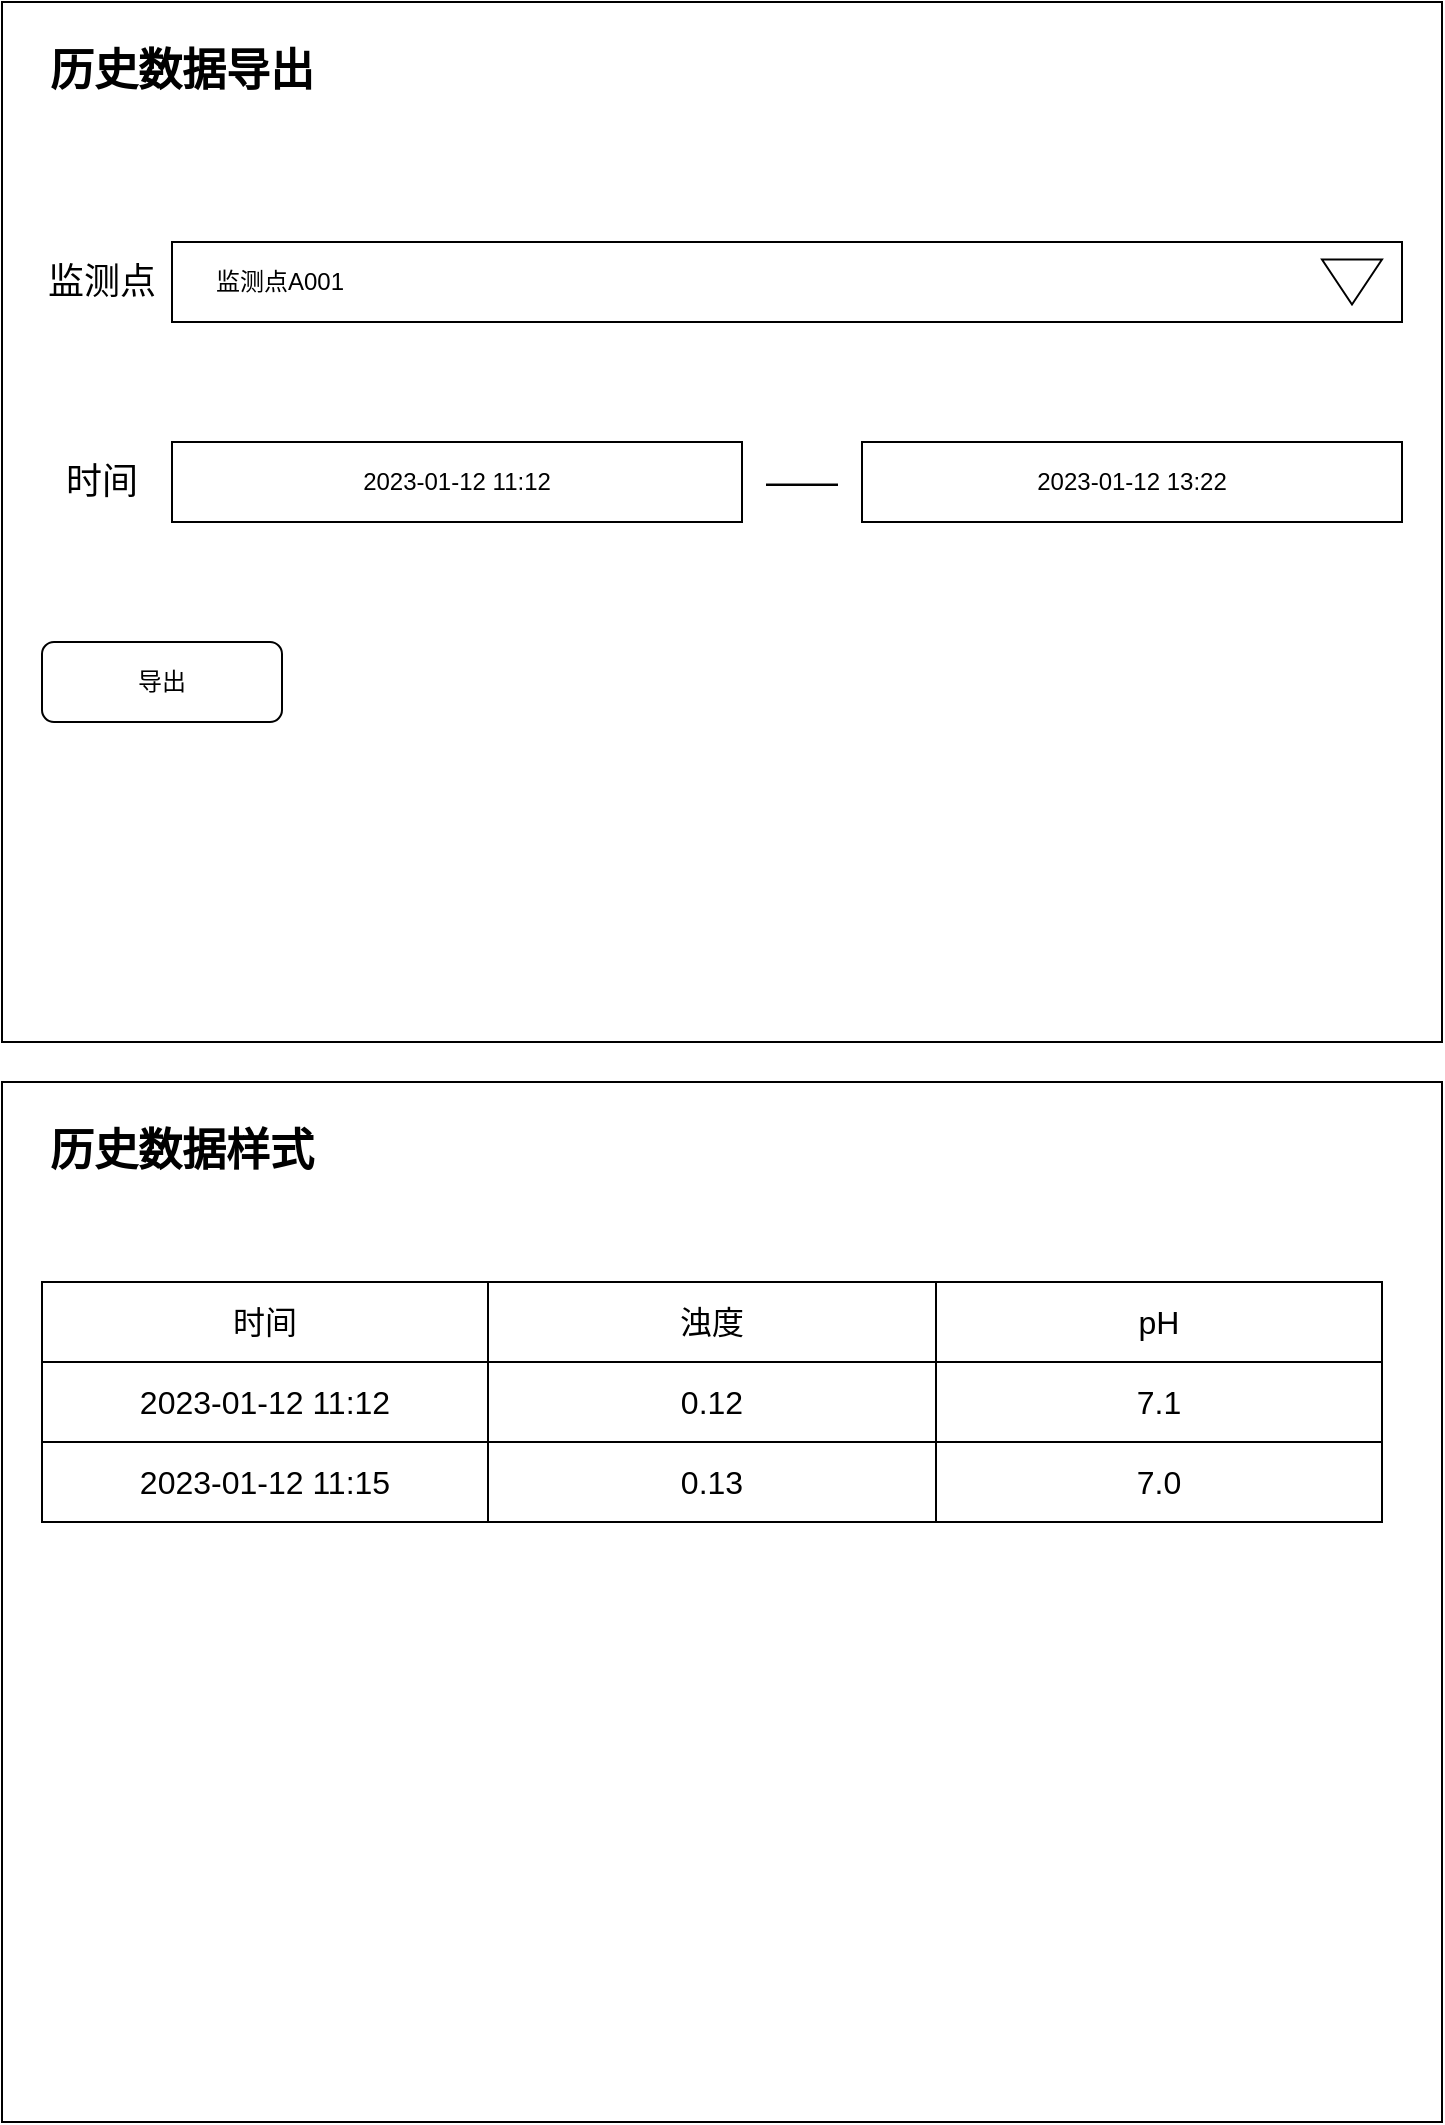 <mxfile version="21.0.2" type="github">
  <diagram name="第 1 页" id="KPaHdyQvASOpEPyDmzPb">
    <mxGraphModel dx="1434" dy="796" grid="1" gridSize="10" guides="1" tooltips="1" connect="1" arrows="1" fold="1" page="1" pageScale="1" pageWidth="827" pageHeight="1169" math="0" shadow="0">
      <root>
        <mxCell id="0" />
        <mxCell id="1" parent="0" />
        <mxCell id="-34FdK1UEqagUUGcjElj-2" value="" style="rounded=0;whiteSpace=wrap;html=1;" vertex="1" parent="1">
          <mxGeometry x="40" y="80" width="720" height="520" as="geometry" />
        </mxCell>
        <mxCell id="-34FdK1UEqagUUGcjElj-3" value="&amp;nbsp; &amp;nbsp; &amp;nbsp; 监测点A001" style="rounded=0;whiteSpace=wrap;html=1;align=left;" vertex="1" parent="1">
          <mxGeometry x="125" y="200" width="615" height="40" as="geometry" />
        </mxCell>
        <mxCell id="-34FdK1UEqagUUGcjElj-4" value="监测点" style="text;strokeColor=none;align=center;fillColor=none;html=1;verticalAlign=middle;whiteSpace=wrap;rounded=0;fontSize=18;" vertex="1" parent="1">
          <mxGeometry x="60" y="205" width="60" height="30" as="geometry" />
        </mxCell>
        <mxCell id="-34FdK1UEqagUUGcjElj-5" value="2023-01-12 11:12" style="rounded=0;whiteSpace=wrap;html=1;" vertex="1" parent="1">
          <mxGeometry x="125" y="300" width="285" height="40" as="geometry" />
        </mxCell>
        <mxCell id="-34FdK1UEqagUUGcjElj-6" value="时间" style="text;strokeColor=none;align=center;fillColor=none;html=1;verticalAlign=middle;whiteSpace=wrap;rounded=0;fontSize=18;" vertex="1" parent="1">
          <mxGeometry x="60" y="305" width="60" height="30" as="geometry" />
        </mxCell>
        <mxCell id="-34FdK1UEqagUUGcjElj-7" value="2023-01-12 13:22" style="rounded=0;whiteSpace=wrap;html=1;" vertex="1" parent="1">
          <mxGeometry x="470" y="300" width="270" height="40" as="geometry" />
        </mxCell>
        <mxCell id="-34FdK1UEqagUUGcjElj-11" value="——" style="text;strokeColor=none;align=center;fillColor=none;html=1;verticalAlign=middle;whiteSpace=wrap;rounded=0;fontSize=18;" vertex="1" parent="1">
          <mxGeometry x="410" y="305" width="60" height="30" as="geometry" />
        </mxCell>
        <mxCell id="-34FdK1UEqagUUGcjElj-12" value="" style="triangle;whiteSpace=wrap;html=1;direction=south;" vertex="1" parent="1">
          <mxGeometry x="700" y="208.75" width="30" height="22.5" as="geometry" />
        </mxCell>
        <mxCell id="-34FdK1UEqagUUGcjElj-13" value="历史数据导出" style="text;strokeColor=none;align=center;fillColor=none;html=1;verticalAlign=middle;whiteSpace=wrap;rounded=0;fontSize=22;fontStyle=1" vertex="1" parent="1">
          <mxGeometry x="60" y="100" width="140" height="30" as="geometry" />
        </mxCell>
        <mxCell id="-34FdK1UEqagUUGcjElj-15" value="导出" style="rounded=1;whiteSpace=wrap;html=1;" vertex="1" parent="1">
          <mxGeometry x="60" y="400" width="120" height="40" as="geometry" />
        </mxCell>
        <mxCell id="-34FdK1UEqagUUGcjElj-16" value="" style="rounded=0;whiteSpace=wrap;html=1;" vertex="1" parent="1">
          <mxGeometry x="40" y="620" width="720" height="520" as="geometry" />
        </mxCell>
        <mxCell id="-34FdK1UEqagUUGcjElj-24" value="历史数据样式" style="text;strokeColor=none;align=center;fillColor=none;html=1;verticalAlign=middle;whiteSpace=wrap;rounded=0;fontSize=22;fontStyle=1" vertex="1" parent="1">
          <mxGeometry x="60" y="640" width="140" height="30" as="geometry" />
        </mxCell>
        <mxCell id="-34FdK1UEqagUUGcjElj-26" value="" style="shape=table;startSize=0;container=1;collapsible=0;childLayout=tableLayout;fontSize=16;" vertex="1" parent="1">
          <mxGeometry x="60" y="720" width="670" height="120" as="geometry" />
        </mxCell>
        <mxCell id="-34FdK1UEqagUUGcjElj-27" value="" style="shape=tableRow;horizontal=0;startSize=0;swimlaneHead=0;swimlaneBody=0;strokeColor=inherit;top=0;left=0;bottom=0;right=0;collapsible=0;dropTarget=0;fillColor=none;points=[[0,0.5],[1,0.5]];portConstraint=eastwest;fontSize=16;" vertex="1" parent="-34FdK1UEqagUUGcjElj-26">
          <mxGeometry width="670" height="40" as="geometry" />
        </mxCell>
        <mxCell id="-34FdK1UEqagUUGcjElj-28" value="时间" style="shape=partialRectangle;html=1;whiteSpace=wrap;connectable=0;strokeColor=inherit;overflow=hidden;fillColor=none;top=0;left=0;bottom=0;right=0;pointerEvents=1;fontSize=16;" vertex="1" parent="-34FdK1UEqagUUGcjElj-27">
          <mxGeometry width="223" height="40" as="geometry">
            <mxRectangle width="223" height="40" as="alternateBounds" />
          </mxGeometry>
        </mxCell>
        <mxCell id="-34FdK1UEqagUUGcjElj-29" value="浊度" style="shape=partialRectangle;html=1;whiteSpace=wrap;connectable=0;strokeColor=inherit;overflow=hidden;fillColor=none;top=0;left=0;bottom=0;right=0;pointerEvents=1;fontSize=16;" vertex="1" parent="-34FdK1UEqagUUGcjElj-27">
          <mxGeometry x="223" width="224" height="40" as="geometry">
            <mxRectangle width="224" height="40" as="alternateBounds" />
          </mxGeometry>
        </mxCell>
        <mxCell id="-34FdK1UEqagUUGcjElj-30" value="pH" style="shape=partialRectangle;html=1;whiteSpace=wrap;connectable=0;strokeColor=inherit;overflow=hidden;fillColor=none;top=0;left=0;bottom=0;right=0;pointerEvents=1;fontSize=16;" vertex="1" parent="-34FdK1UEqagUUGcjElj-27">
          <mxGeometry x="447" width="223" height="40" as="geometry">
            <mxRectangle width="223" height="40" as="alternateBounds" />
          </mxGeometry>
        </mxCell>
        <mxCell id="-34FdK1UEqagUUGcjElj-31" value="" style="shape=tableRow;horizontal=0;startSize=0;swimlaneHead=0;swimlaneBody=0;strokeColor=inherit;top=0;left=0;bottom=0;right=0;collapsible=0;dropTarget=0;fillColor=none;points=[[0,0.5],[1,0.5]];portConstraint=eastwest;fontSize=16;" vertex="1" parent="-34FdK1UEqagUUGcjElj-26">
          <mxGeometry y="40" width="670" height="40" as="geometry" />
        </mxCell>
        <mxCell id="-34FdK1UEqagUUGcjElj-32" value="2023-01-12 11:12" style="shape=partialRectangle;html=1;whiteSpace=wrap;connectable=0;strokeColor=inherit;overflow=hidden;fillColor=none;top=0;left=0;bottom=0;right=0;pointerEvents=1;fontSize=16;" vertex="1" parent="-34FdK1UEqagUUGcjElj-31">
          <mxGeometry width="223" height="40" as="geometry">
            <mxRectangle width="223" height="40" as="alternateBounds" />
          </mxGeometry>
        </mxCell>
        <mxCell id="-34FdK1UEqagUUGcjElj-33" value="0.12" style="shape=partialRectangle;html=1;whiteSpace=wrap;connectable=0;strokeColor=inherit;overflow=hidden;fillColor=none;top=0;left=0;bottom=0;right=0;pointerEvents=1;fontSize=16;" vertex="1" parent="-34FdK1UEqagUUGcjElj-31">
          <mxGeometry x="223" width="224" height="40" as="geometry">
            <mxRectangle width="224" height="40" as="alternateBounds" />
          </mxGeometry>
        </mxCell>
        <mxCell id="-34FdK1UEqagUUGcjElj-34" value="7.1" style="shape=partialRectangle;html=1;whiteSpace=wrap;connectable=0;strokeColor=inherit;overflow=hidden;fillColor=none;top=0;left=0;bottom=0;right=0;pointerEvents=1;fontSize=16;" vertex="1" parent="-34FdK1UEqagUUGcjElj-31">
          <mxGeometry x="447" width="223" height="40" as="geometry">
            <mxRectangle width="223" height="40" as="alternateBounds" />
          </mxGeometry>
        </mxCell>
        <mxCell id="-34FdK1UEqagUUGcjElj-35" value="" style="shape=tableRow;horizontal=0;startSize=0;swimlaneHead=0;swimlaneBody=0;strokeColor=inherit;top=0;left=0;bottom=0;right=0;collapsible=0;dropTarget=0;fillColor=none;points=[[0,0.5],[1,0.5]];portConstraint=eastwest;fontSize=16;" vertex="1" parent="-34FdK1UEqagUUGcjElj-26">
          <mxGeometry y="80" width="670" height="40" as="geometry" />
        </mxCell>
        <mxCell id="-34FdK1UEqagUUGcjElj-36" value="2023-01-12 11:15" style="shape=partialRectangle;html=1;whiteSpace=wrap;connectable=0;strokeColor=inherit;overflow=hidden;fillColor=none;top=0;left=0;bottom=0;right=0;pointerEvents=1;fontSize=16;" vertex="1" parent="-34FdK1UEqagUUGcjElj-35">
          <mxGeometry width="223" height="40" as="geometry">
            <mxRectangle width="223" height="40" as="alternateBounds" />
          </mxGeometry>
        </mxCell>
        <mxCell id="-34FdK1UEqagUUGcjElj-37" value="0.13" style="shape=partialRectangle;html=1;whiteSpace=wrap;connectable=0;strokeColor=inherit;overflow=hidden;fillColor=none;top=0;left=0;bottom=0;right=0;pointerEvents=1;fontSize=16;" vertex="1" parent="-34FdK1UEqagUUGcjElj-35">
          <mxGeometry x="223" width="224" height="40" as="geometry">
            <mxRectangle width="224" height="40" as="alternateBounds" />
          </mxGeometry>
        </mxCell>
        <mxCell id="-34FdK1UEqagUUGcjElj-38" value="7.0" style="shape=partialRectangle;html=1;whiteSpace=wrap;connectable=0;strokeColor=inherit;overflow=hidden;fillColor=none;top=0;left=0;bottom=0;right=0;pointerEvents=1;fontSize=16;" vertex="1" parent="-34FdK1UEqagUUGcjElj-35">
          <mxGeometry x="447" width="223" height="40" as="geometry">
            <mxRectangle width="223" height="40" as="alternateBounds" />
          </mxGeometry>
        </mxCell>
      </root>
    </mxGraphModel>
  </diagram>
</mxfile>
